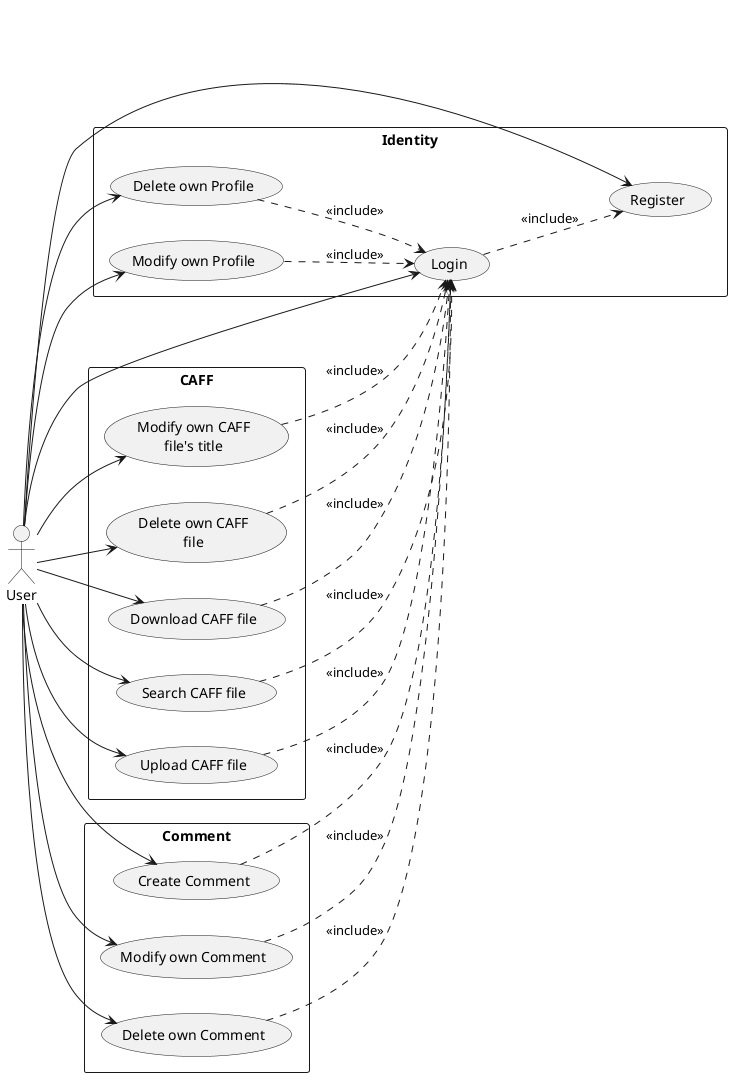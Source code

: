 @startuml usecase_user
left to right direction

rectangle Identity{
  (Modify own Profile) as ModifyOwnProfile
  (Delete own Profile) as DeleteOwnProfile
  (Login) .down.> (Register) : <<include>>
  (ModifyOwnProfile) .down.> (Login) : <<include>>
  (DeleteOwnProfile) .down.> (Login) : <<include>>
}

User --> (Login)
User --> (Register)
User --> ModifyOwnProfile
User --> DeleteOwnProfile

rectangle CAFF {
  (Download CAFF file) as DownloadCAFF
  (Search CAFF file) as SearchCAFF
  (Upload CAFF file) as UploadCAFF
  (Modify own CAFF\nfile's title) as ModifyOwnCAFF
  (Delete own CAFF\nfile) as DeleteOwnCAFF
  DownloadCAFF ..> (Login) : <<include>>
  SearchCAFF ..> (Login) : <<include>>
  UploadCAFF ..> (Login) : <<include>>
  ModifyOwnCAFF ..> (Login) : <<include>>
  DeleteOwnCAFF ..> (Login) : <<include>>
}

User --> DownloadCAFF
User --> SearchCAFF
User --> UploadCAFF
User --> ModifyOwnCAFF
User --> DeleteOwnCAFF

rectangle Comment {
  (Create Comment) as CreateComment
  (Modify own Comment) as ModifyOwnComment
  (Delete own Comment) as DeleteOwnComment
  CreateComment ..> (Login) : <<include>>
  ModifyOwnComment ..> (Login) : <<include>>
  DeleteOwnComment ..> (Login) : <<include>>
}

User -down-> CreateComment
User -down-> ModifyOwnComment
User -down-> DeleteOwnComment

@enduml
